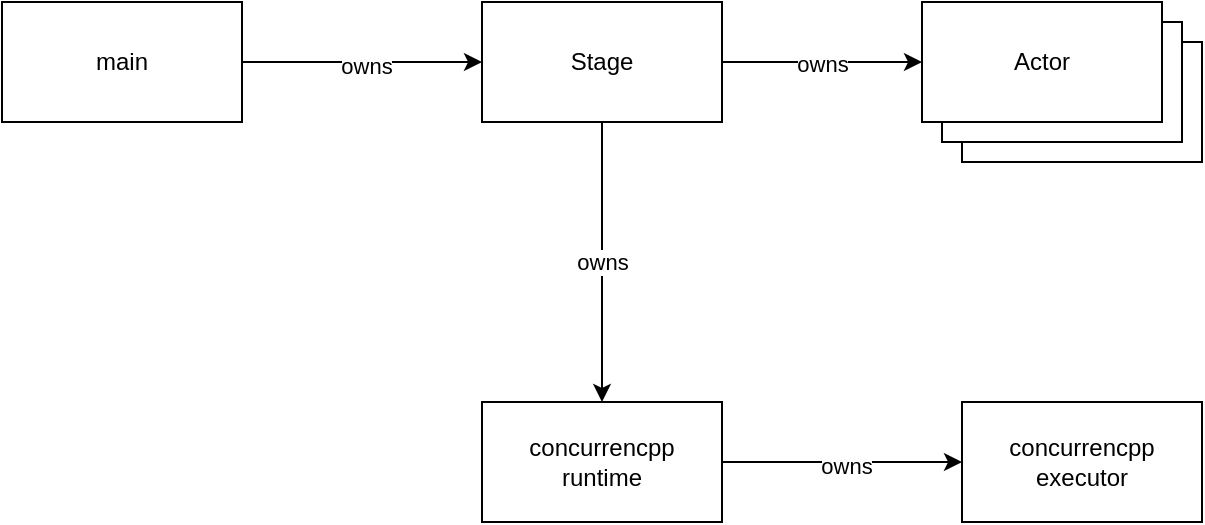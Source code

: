 <mxfile>
    <diagram name="Page-1" id="bfSsuD3Ckrry3qn503mV">
        <mxGraphModel dx="1611" dy="927" grid="1" gridSize="10" guides="1" tooltips="1" connect="1" arrows="1" fold="1" page="1" pageScale="1" pageWidth="1169" pageHeight="827" background="none" math="0" shadow="0">
            <root>
                <mxCell id="0"/>
                <mxCell id="1" parent="0"/>
                <mxCell id="Q-KfBlbGYpVNie3lwuBf-9" style="edgeStyle=orthogonalEdgeStyle;orthogonalLoop=1;jettySize=auto;html=1;exitX=1;exitY=0.5;exitDx=0;exitDy=0;entryX=0;entryY=0.5;entryDx=0;entryDy=0;" parent="1" source="Q-KfBlbGYpVNie3lwuBf-4" target="Q-KfBlbGYpVNie3lwuBf-6" edge="1">
                    <mxGeometry relative="1" as="geometry"/>
                </mxCell>
                <mxCell id="Q-KfBlbGYpVNie3lwuBf-12" value="owns" style="edgeLabel;html=1;align=center;verticalAlign=middle;resizable=0;points=[];" parent="Q-KfBlbGYpVNie3lwuBf-9" vertex="1" connectable="0">
                    <mxGeometry x="0.005" y="-1" relative="1" as="geometry">
                        <mxPoint as="offset"/>
                    </mxGeometry>
                </mxCell>
                <mxCell id="Q-KfBlbGYpVNie3lwuBf-23" style="edgeStyle=orthogonalEdgeStyle;orthogonalLoop=1;jettySize=auto;html=1;exitX=0.5;exitY=1;exitDx=0;exitDy=0;entryX=0.5;entryY=0;entryDx=0;entryDy=0;" parent="1" source="Q-KfBlbGYpVNie3lwuBf-4" target="Q-KfBlbGYpVNie3lwuBf-17" edge="1">
                    <mxGeometry relative="1" as="geometry"/>
                </mxCell>
                <mxCell id="Q-KfBlbGYpVNie3lwuBf-24" value="owns" style="edgeLabel;html=1;align=center;verticalAlign=middle;resizable=0;points=[];" parent="Q-KfBlbGYpVNie3lwuBf-23" vertex="1" connectable="0">
                    <mxGeometry relative="1" as="geometry">
                        <mxPoint as="offset"/>
                    </mxGeometry>
                </mxCell>
                <mxCell id="Q-KfBlbGYpVNie3lwuBf-4" value="Stage" style="rounded=0;whiteSpace=wrap;html=1;" parent="1" vertex="1">
                    <mxGeometry x="320" y="240" width="120" height="60" as="geometry"/>
                </mxCell>
                <mxCell id="Q-KfBlbGYpVNie3lwuBf-14" style="edgeStyle=orthogonalEdgeStyle;orthogonalLoop=1;jettySize=auto;html=1;exitX=1;exitY=0.5;exitDx=0;exitDy=0;entryX=0;entryY=0.5;entryDx=0;entryDy=0;" parent="1" source="Q-KfBlbGYpVNie3lwuBf-13" target="Q-KfBlbGYpVNie3lwuBf-4" edge="1">
                    <mxGeometry relative="1" as="geometry"/>
                </mxCell>
                <mxCell id="Q-KfBlbGYpVNie3lwuBf-16" value="&lt;div&gt;owns&lt;/div&gt;" style="edgeLabel;html=1;align=center;verticalAlign=middle;resizable=0;points=[];" parent="Q-KfBlbGYpVNie3lwuBf-14" vertex="1" connectable="0">
                    <mxGeometry x="0.022" y="-2" relative="1" as="geometry">
                        <mxPoint as="offset"/>
                    </mxGeometry>
                </mxCell>
                <mxCell id="Q-KfBlbGYpVNie3lwuBf-13" value="main" style="rounded=0;whiteSpace=wrap;html=1;" parent="1" vertex="1">
                    <mxGeometry x="80" y="240" width="120" height="60" as="geometry"/>
                </mxCell>
                <mxCell id="Q-KfBlbGYpVNie3lwuBf-21" style="edgeStyle=orthogonalEdgeStyle;orthogonalLoop=1;jettySize=auto;html=1;exitX=1;exitY=0.5;exitDx=0;exitDy=0;entryX=0;entryY=0.5;entryDx=0;entryDy=0;" parent="1" source="Q-KfBlbGYpVNie3lwuBf-17" target="Q-KfBlbGYpVNie3lwuBf-20" edge="1">
                    <mxGeometry relative="1" as="geometry"/>
                </mxCell>
                <mxCell id="Q-KfBlbGYpVNie3lwuBf-22" value="owns" style="edgeLabel;html=1;align=center;verticalAlign=middle;resizable=0;points=[];" parent="Q-KfBlbGYpVNie3lwuBf-21" vertex="1" connectable="0">
                    <mxGeometry x="0.022" y="-2" relative="1" as="geometry">
                        <mxPoint as="offset"/>
                    </mxGeometry>
                </mxCell>
                <mxCell id="Q-KfBlbGYpVNie3lwuBf-17" value="&lt;div&gt;concurrencpp&lt;/div&gt;&lt;div&gt;runtime&lt;/div&gt;" style="rounded=0;whiteSpace=wrap;html=1;" parent="1" vertex="1">
                    <mxGeometry x="320" y="440" width="120" height="60" as="geometry"/>
                </mxCell>
                <mxCell id="Q-KfBlbGYpVNie3lwuBf-20" value="&lt;div&gt;concurrencpp&lt;/div&gt;&lt;div&gt;executor&lt;br&gt;&lt;/div&gt;" style="rounded=0;whiteSpace=wrap;html=1;" parent="1" vertex="1">
                    <mxGeometry x="560" y="440" width="120" height="60" as="geometry"/>
                </mxCell>
                <mxCell id="Q-KfBlbGYpVNie3lwuBf-27" value="A" style="group" parent="1" vertex="1" connectable="0">
                    <mxGeometry x="540" y="240" width="140" height="80" as="geometry"/>
                </mxCell>
                <mxCell id="Q-KfBlbGYpVNie3lwuBf-25" value="" style="rounded=0;whiteSpace=wrap;html=1;" parent="Q-KfBlbGYpVNie3lwuBf-27" vertex="1">
                    <mxGeometry x="20" y="20" width="120" height="60" as="geometry"/>
                </mxCell>
                <mxCell id="Q-KfBlbGYpVNie3lwuBf-26" value="" style="rounded=0;whiteSpace=wrap;html=1;" parent="Q-KfBlbGYpVNie3lwuBf-27" vertex="1">
                    <mxGeometry x="10" y="10" width="120" height="60" as="geometry"/>
                </mxCell>
                <mxCell id="Q-KfBlbGYpVNie3lwuBf-6" value="Actor" style="rounded=0;whiteSpace=wrap;html=1;" parent="Q-KfBlbGYpVNie3lwuBf-27" vertex="1">
                    <mxGeometry width="120" height="60" as="geometry"/>
                </mxCell>
            </root>
        </mxGraphModel>
    </diagram>
    <diagram id="Bh0_3jNv4XwQMFy2Nbp7" name="Page-2">
        <mxGraphModel dx="1611" dy="927" grid="1" gridSize="10" guides="1" tooltips="1" connect="1" arrows="1" fold="1" page="1" pageScale="1" pageWidth="850" pageHeight="1100" math="0" shadow="0">
            <root>
                <mxCell id="0"/>
                <mxCell id="1" parent="0"/>
                <mxCell id="YKv4sF7fThDlwcr1Gcbv-14" value="Main thread" style="swimlane;horizontal=0;whiteSpace=wrap;html=1;startSize=20;" parent="1" vertex="1">
                    <mxGeometry x="40" y="80" width="320" height="600" as="geometry"/>
                </mxCell>
                <mxCell id="YKv4sF7fThDlwcr1Gcbv-2" value="main" style="swimlane;whiteSpace=wrap;html=1;startSize=20;" parent="YKv4sF7fThDlwcr1Gcbv-14" vertex="1">
                    <mxGeometry x="40" y="20" width="260" height="560" as="geometry">
                        <mxRectangle x="80" y="120" width="70" height="30" as="alternateBounds"/>
                    </mxGeometry>
                </mxCell>
                <mxCell id="YKv4sF7fThDlwcr1Gcbv-3" value="Stage" style="swimlane;whiteSpace=wrap;html=1;startSize=20;" parent="YKv4sF7fThDlwcr1Gcbv-2" vertex="1">
                    <mxGeometry x="20" y="40" width="220" height="500" as="geometry">
                        <mxRectangle x="20" y="30" width="70" height="30" as="alternateBounds"/>
                    </mxGeometry>
                </mxCell>
                <mxCell id="YKv4sF7fThDlwcr1Gcbv-6" value="Actors" style="swimlane;whiteSpace=wrap;html=1;startSize=20;" parent="YKv4sF7fThDlwcr1Gcbv-3" vertex="1">
                    <mxGeometry x="20" y="40" width="180" height="280" as="geometry">
                        <mxRectangle x="20" y="40" width="80" height="30" as="alternateBounds"/>
                    </mxGeometry>
                </mxCell>
                <mxCell id="R_wQRac10pr6JggXahZb-17" value="Producer" style="swimlane;fontStyle=0;childLayout=stackLayout;horizontal=1;startSize=20;horizontalStack=0;resizeParent=1;resizeParentMax=0;resizeLast=0;collapsible=1;marginBottom=0;whiteSpace=wrap;html=1;" vertex="1" parent="YKv4sF7fThDlwcr1Gcbv-6">
                    <mxGeometry x="20" y="40" width="140" height="50" as="geometry"/>
                </mxCell>
                <mxCell id="R_wQRac10pr6JggXahZb-18" value="run()" style="text;strokeColor=none;fillColor=none;align=left;verticalAlign=middle;spacingLeft=4;spacingRight=4;overflow=hidden;points=[[0,0.5],[1,0.5]];portConstraint=eastwest;rotatable=0;whiteSpace=wrap;html=1;" vertex="1" parent="R_wQRac10pr6JggXahZb-17">
                    <mxGeometry y="20" width="140" height="30" as="geometry"/>
                </mxCell>
                <mxCell id="R_wQRac10pr6JggXahZb-21" value="Consumer" style="swimlane;fontStyle=0;childLayout=stackLayout;horizontal=1;startSize=20;horizontalStack=0;resizeParent=1;resizeParentMax=0;resizeLast=0;collapsible=1;marginBottom=0;whiteSpace=wrap;html=1;" vertex="1" parent="YKv4sF7fThDlwcr1Gcbv-6">
                    <mxGeometry x="20" y="110" width="140" height="50" as="geometry"/>
                </mxCell>
                <mxCell id="R_wQRac10pr6JggXahZb-22" value="run()" style="text;strokeColor=none;fillColor=none;align=left;verticalAlign=middle;spacingLeft=4;spacingRight=4;overflow=hidden;points=[[0,0.5],[1,0.5]];portConstraint=eastwest;rotatable=0;whiteSpace=wrap;html=1;" vertex="1" parent="R_wQRac10pr6JggXahZb-21">
                    <mxGeometry y="20" width="140" height="30" as="geometry"/>
                </mxCell>
                <mxCell id="YKv4sF7fThDlwcr1Gcbv-12" value="Concurrencpp runtime" style="swimlane;whiteSpace=wrap;html=1;startSize=20;" parent="YKv4sF7fThDlwcr1Gcbv-3" vertex="1">
                    <mxGeometry x="20" y="340" width="180" height="140" as="geometry"/>
                </mxCell>
                <mxCell id="YKv4sF7fThDlwcr1Gcbv-13" value="Executor" style="swimlane;whiteSpace=wrap;html=1;startSize=20;" parent="YKv4sF7fThDlwcr1Gcbv-12" vertex="1">
                    <mxGeometry x="20" y="40" width="140" height="80" as="geometry"/>
                </mxCell>
                <mxCell id="YKv4sF7fThDlwcr1Gcbv-15" value="Strand A" style="swimlane;horizontal=0;whiteSpace=wrap;html=1;startSize=20;" parent="1" vertex="1">
                    <mxGeometry x="400" y="80" width="280" height="280" as="geometry"/>
                </mxCell>
                <mxCell id="R_wQRac10pr6JggXahZb-1" value="Lambda" style="swimlane;whiteSpace=wrap;html=1;startSize=23;" vertex="1" parent="YKv4sF7fThDlwcr1Gcbv-15">
                    <mxGeometry x="50" y="30" width="200" height="200" as="geometry"/>
                </mxCell>
                <mxCell id="YKv4sF7fThDlwcr1Gcbv-16" value="Strand B" style="swimlane;horizontal=0;whiteSpace=wrap;html=1;startSize=20;" parent="1" vertex="1">
                    <mxGeometry x="400" y="400" width="280" height="280" as="geometry"/>
                </mxCell>
                <mxCell id="R_wQRac10pr6JggXahZb-3" value="Lambda" style="swimlane;whiteSpace=wrap;html=1;startSize=23;" vertex="1" parent="YKv4sF7fThDlwcr1Gcbv-16">
                    <mxGeometry x="50" y="30" width="200" height="200" as="geometry"/>
                </mxCell>
                <mxCell id="R_wQRac10pr6JggXahZb-23" style="edgeStyle=none;html=1;exitX=0;exitY=0.25;exitDx=0;exitDy=0;entryX=1;entryY=0.5;entryDx=0;entryDy=0;" edge="1" parent="1" source="R_wQRac10pr6JggXahZb-1" target="R_wQRac10pr6JggXahZb-18">
                    <mxGeometry relative="1" as="geometry"/>
                </mxCell>
                <mxCell id="R_wQRac10pr6JggXahZb-24" style="edgeStyle=none;html=1;exitX=0;exitY=0.25;exitDx=0;exitDy=0;entryX=1;entryY=0.5;entryDx=0;entryDy=0;" edge="1" parent="1" source="R_wQRac10pr6JggXahZb-3" target="R_wQRac10pr6JggXahZb-22">
                    <mxGeometry relative="1" as="geometry"/>
                </mxCell>
            </root>
        </mxGraphModel>
    </diagram>
</mxfile>
